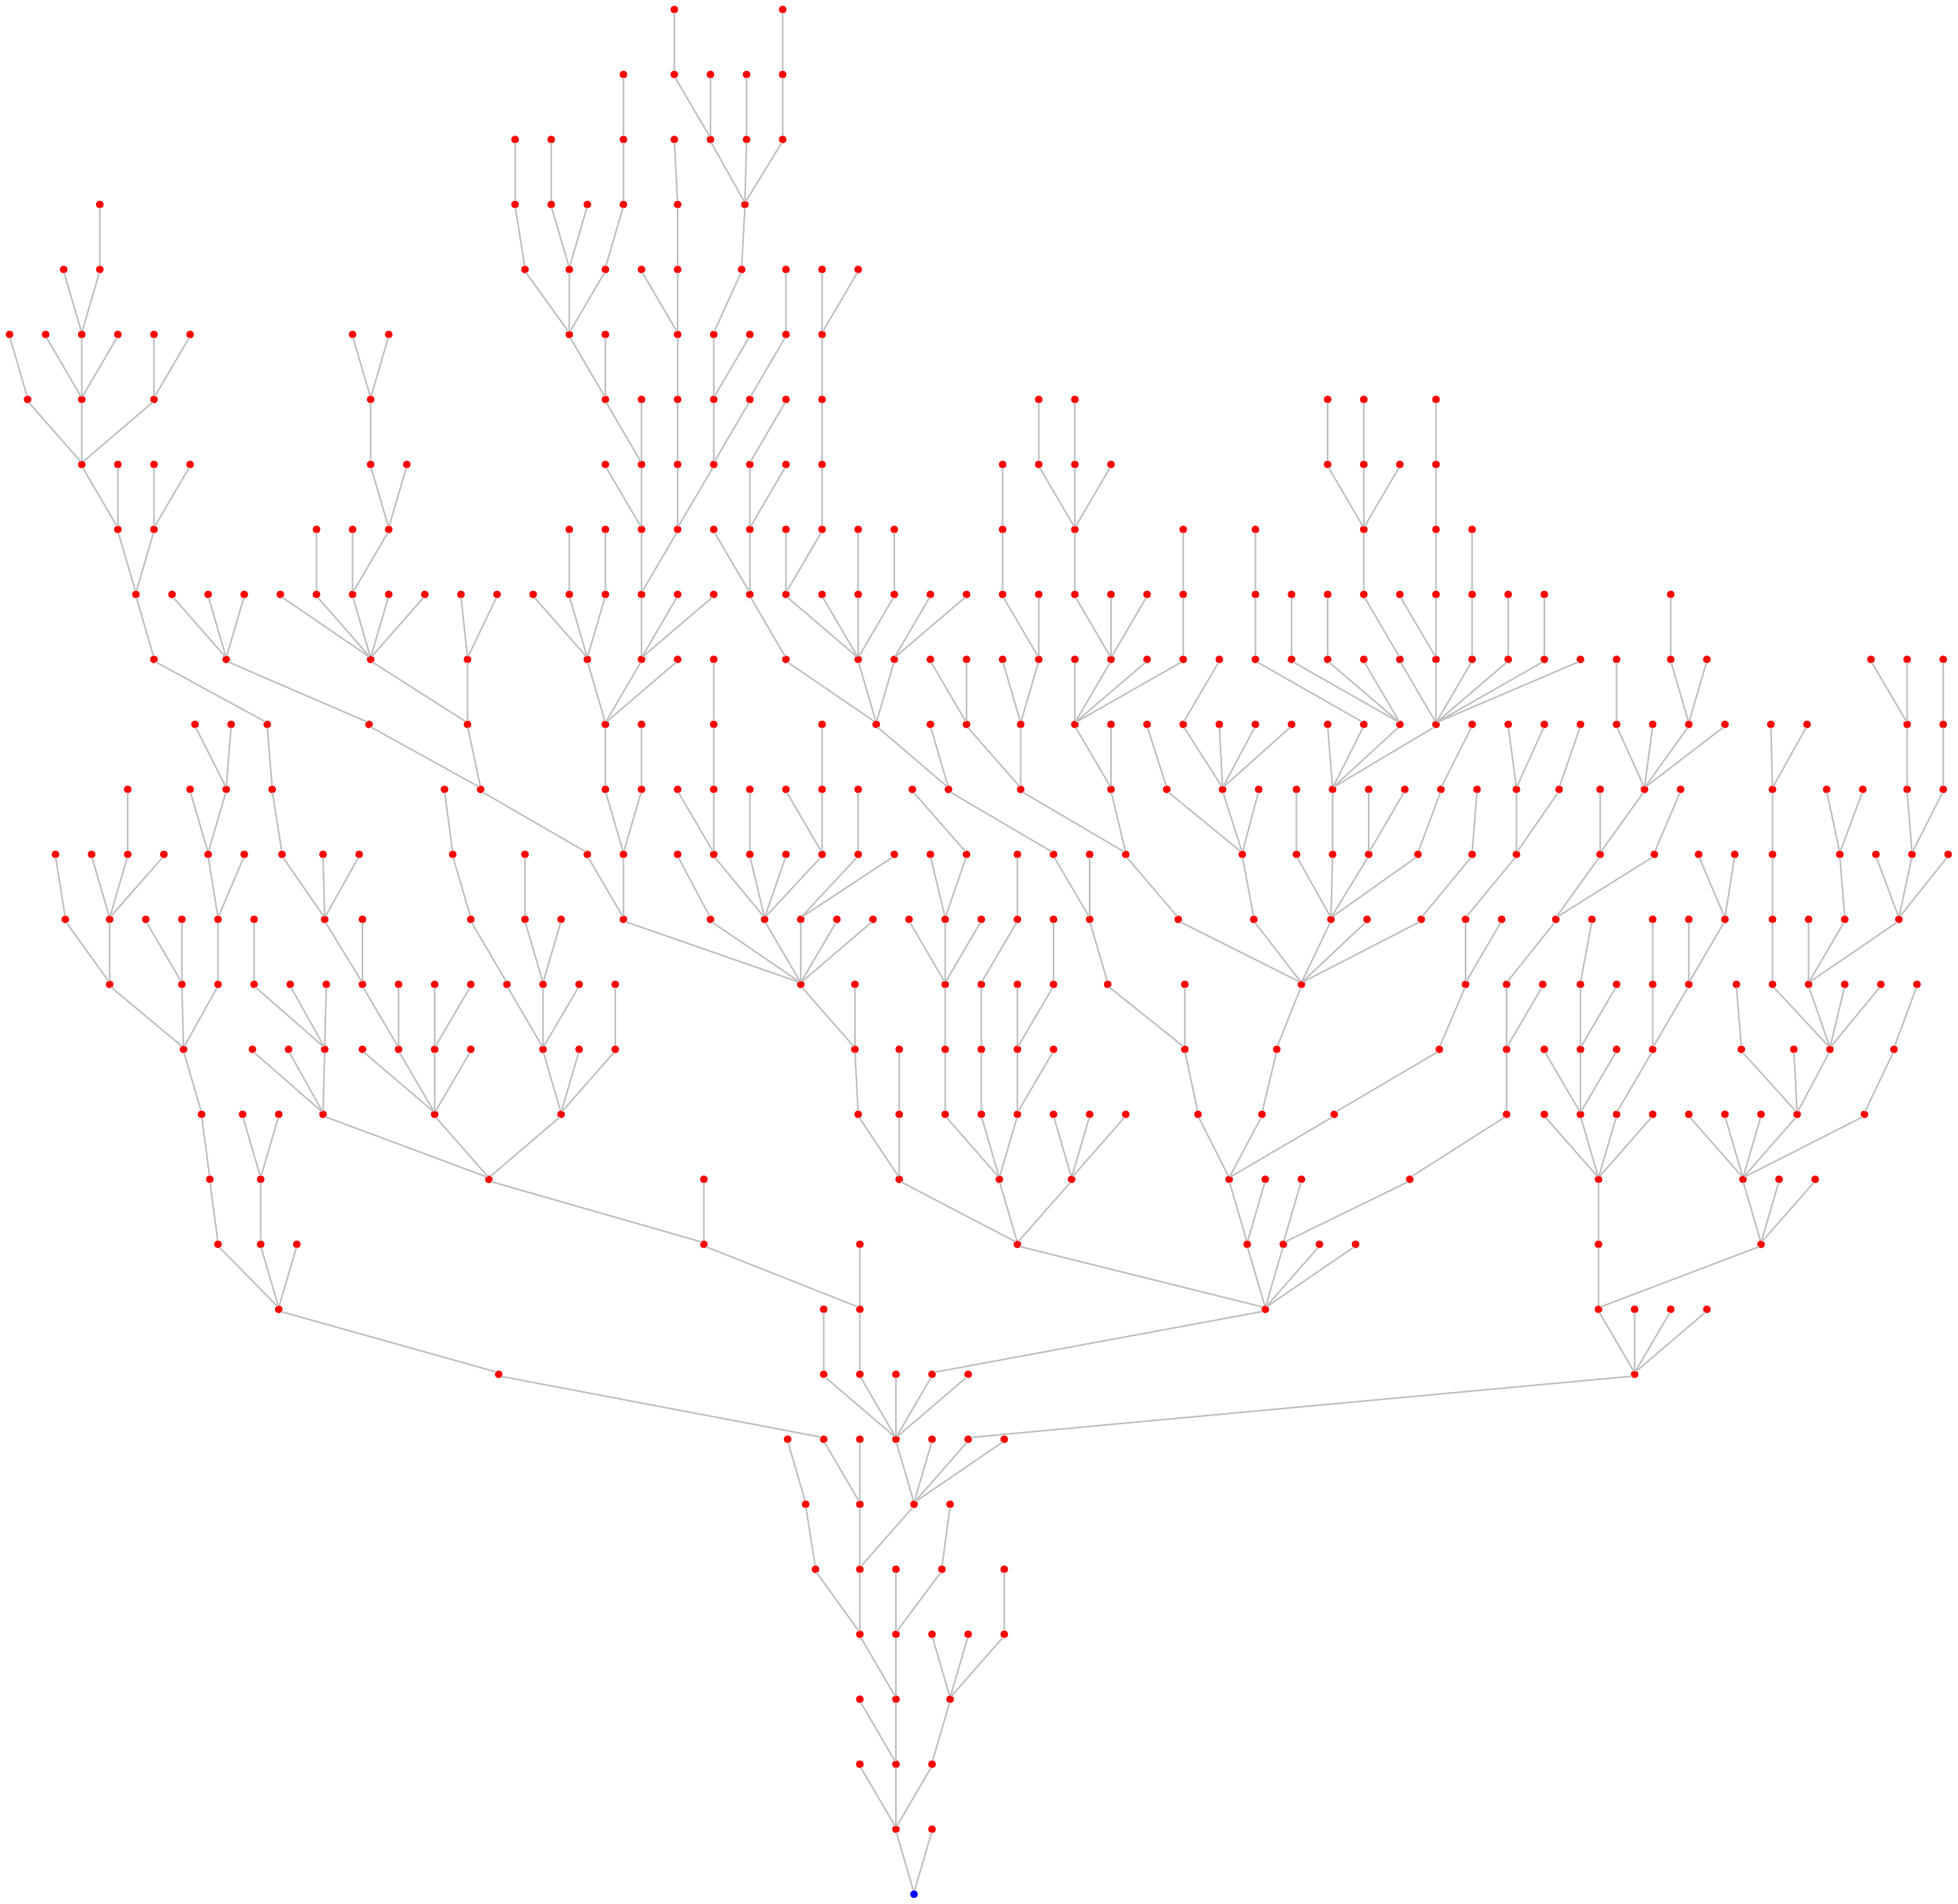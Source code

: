 graph {
	0 [color=blue shape=point]
	54 [color=red shape=point]
	54 -- 0 [color=gray]
	375 [color=red shape=point]
	375 -- 54 [color=gray]
	7 [color=red shape=point]
	7 -- 54 [color=gray]
	467 [color=red shape=point]
	467 -- 0 [color=gray]
	413 [color=red shape=point]
	413 -- 7 [color=gray]
	497 [color=red shape=point]
	497 -- 7 [color=gray]
	133 [color=red shape=point]
	133 -- 497 [color=gray]
	202 [color=red shape=point]
	202 -- 133 [color=gray]
	269 [color=red shape=point]
	269 -- 133 [color=gray]
	84 [color=red shape=point]
	84 -- 269 [color=gray]
	112 [color=red shape=point]
	112 -- 269 [color=gray]
	329 [color=red shape=point]
	329 -- 112 [color=gray]
	446 [color=red shape=point]
	446 -- 329 [color=gray]
	30 [color=red shape=point]
	30 -- 329 [color=gray]
	154 [color=red shape=point]
	154 -- 30 [color=gray]
	159 [color=red shape=point]
	159 -- 154 [color=gray]
	261 [color=red shape=point]
	261 -- 329 [color=gray]
	225 [color=red shape=point]
	225 -- 84 [color=gray]
	125 [color=red shape=point]
	125 -- 225 [color=gray]
	34 [color=red shape=point]
	34 -- 125 [color=gray]
	411 [color=red shape=point]
	411 -- 34 [color=gray]
	203 [color=red shape=point]
	203 -- 411 [color=gray]
	305 [color=red shape=point]
	305 -- 203 [color=gray]
	389 [color=red shape=point]
	389 -- 34 [color=gray]
	156 [color=red shape=point]
	156 -- 159 [color=gray]
	95 [color=red shape=point]
	95 -- 156 [color=gray]
	52 [color=red shape=point]
	52 -- 95 [color=gray]
	209 [color=red shape=point]
	209 -- 156 [color=gray]
	220 [color=red shape=point]
	220 -- 209 [color=gray]
	88 [color=red shape=point]
	88 -- 95 [color=gray]
	104 [color=red shape=point]
	104 -- 209 [color=gray]
	418 [color=red shape=point]
	418 -- 104 [color=gray]
	399 [color=red shape=point]
	399 -- 418 [color=gray]
	168 [color=red shape=point]
	168 -- 399 [color=gray]
	302 [color=red shape=point]
	302 -- 168 [color=gray]
	310 [color=red shape=point]
	310 -- 302 [color=gray]
	488 [color=red shape=point]
	488 -- 112 [color=gray]
	473 [color=red shape=point]
	473 -- 202 [color=gray]
	204 [color=red shape=point]
	204 -- 329 [color=gray]
	134 [color=red shape=point]
	134 -- 204 [color=gray]
	50 [color=red shape=point]
	50 -- 134 [color=gray]
	402 [color=red shape=point]
	402 -- 134 [color=gray]
	161 [color=red shape=point]
	161 -- 50 [color=gray]
	279 [color=red shape=point]
	279 -- 134 [color=gray]
	179 [color=red shape=point]
	179 -- 279 [color=gray]
	198 [color=red shape=point]
	198 -- 402 [color=gray]
	400 [color=red shape=point]
	400 -- 198 [color=gray]
	80 [color=red shape=point]
	80 -- 400 [color=gray]
	62 [color=red shape=point]
	62 -- 161 [color=gray]
	66 [color=red shape=point]
	66 -- 62 [color=gray]
	404 [color=red shape=point]
	404 -- 66 [color=gray]
	137 [color=red shape=point]
	137 -- 404 [color=gray]
	100 [color=red shape=point]
	100 -- 137 [color=gray]
	265 [color=red shape=point]
	265 -- 404 [color=gray]
	233 [color=red shape=point]
	233 -- 265 [color=gray]
	35 [color=red shape=point]
	35 -- 404 [color=gray]
	197 [color=red shape=point]
	197 -- 35 [color=gray]
	260 [color=red shape=point]
	260 -- 35 [color=gray]
	436 [color=red shape=point]
	436 -- 260 [color=gray]
	470 [color=red shape=point]
	470 -- 197 [color=gray]
	222 [color=red shape=point]
	222 -- 198 [color=gray]
	432 [color=red shape=point]
	432 -- 222 [color=gray]
	490 [color=red shape=point]
	490 -- 432 [color=gray]
	115 [color=red shape=point]
	115 -- 490 [color=gray]
	425 [color=red shape=point]
	425 -- 115 [color=gray]
	311 [color=red shape=point]
	311 -- 425 [color=gray]
	33 [color=red shape=point]
	33 -- 490 [color=gray]
	274 [color=red shape=point]
	274 -- 425 [color=gray]
	109 [color=red shape=point]
	109 -- 311 [color=gray]
	183 [color=red shape=point]
	183 -- 109 [color=gray]
	26 [color=red shape=point]
	26 -- 33 [color=gray]
	140 [color=red shape=point]
	140 -- 26 [color=gray]
	131 [color=red shape=point]
	131 -- 140 [color=gray]
	441 [color=red shape=point]
	441 -- 311 [color=gray]
	29 [color=red shape=point]
	29 -- 441 [color=gray]
	71 [color=red shape=point]
	71 -- 137 [color=gray]
	492 [color=red shape=point]
	492 -- 161 [color=gray]
	295 [color=red shape=point]
	295 -- 50 [color=gray]
	195 [color=red shape=point]
	195 -- 295 [color=gray]
	208 [color=red shape=point]
	208 -- 195 [color=gray]
	187 [color=red shape=point]
	187 -- 208 [color=gray]
	231 [color=red shape=point]
	231 -- 187 [color=gray]
	105 [color=red shape=point]
	105 -- 295 [color=gray]
	253 [color=red shape=point]
	253 -- 105 [color=gray]
	122 [color=red shape=point]
	122 -- 253 [color=gray]
	469 [color=red shape=point]
	469 -- 122 [color=gray]
	169 [color=red shape=point]
	169 -- 469 [color=gray]
	258 [color=red shape=point]
	258 -- 490 [color=gray]
	472 [color=red shape=point]
	472 -- 258 [color=gray]
	126 [color=red shape=point]
	126 -- 258 [color=gray]
	355 [color=red shape=point]
	355 -- 126 [color=gray]
	334 [color=red shape=point]
	334 -- 355 [color=gray]
	174 [color=red shape=point]
	174 -- 355 [color=gray]
	282 [color=red shape=point]
	282 -- 174 [color=gray]
	278 [color=red shape=point]
	278 -- 50 [color=gray]
	58 [color=red shape=point]
	58 -- 278 [color=gray]
	426 [color=red shape=point]
	426 -- 274 [color=gray]
	72 [color=red shape=point]
	72 -- 426 [color=gray]
	270 [color=red shape=point]
	270 -- 490 [color=gray]
	298 [color=red shape=point]
	298 -- 258 [color=gray]
	146 [color=red shape=point]
	146 -- 71 [color=gray]
	343 [color=red shape=point]
	343 -- 146 [color=gray]
	315 [color=red shape=point]
	315 -- 343 [color=gray]
	496 [color=red shape=point]
	496 -- 315 [color=gray]
	28 [color=red shape=point]
	28 -- 343 [color=gray]
	333 [color=red shape=point]
	333 -- 28 [color=gray]
	319 [color=red shape=point]
	319 -- 28 [color=gray]
	27 [color=red shape=point]
	27 -- 333 [color=gray]
	360 [color=red shape=point]
	360 -- 27 [color=gray]
	412 [color=red shape=point]
	412 -- 27 [color=gray]
	283 [color=red shape=point]
	283 -- 412 [color=gray]
	1 [color=red shape=point]
	1 -- 283 [color=gray]
	303 [color=red shape=point]
	303 -- 1 [color=gray]
	438 [color=red shape=point]
	438 -- 303 [color=gray]
	210 [color=red shape=point]
	210 -- 28 [color=gray]
	372 [color=red shape=point]
	372 -- 315 [color=gray]
	451 [color=red shape=point]
	451 -- 372 [color=gray]
	128 [color=red shape=point]
	128 -- 80 [color=gray]
	273 [color=red shape=point]
	273 -- 128 [color=gray]
	207 [color=red shape=point]
	207 -- 273 [color=gray]
	405 [color=red shape=point]
	405 -- 187 [color=gray]
	330 [color=red shape=point]
	330 -- 405 [color=gray]
	239 [color=red shape=point]
	239 -- 405 [color=gray]
	448 [color=red shape=point]
	448 -- 239 [color=gray]
	46 [color=red shape=point]
	46 -- 1 [color=gray]
	415 [color=red shape=point]
	415 -- 46 [color=gray]
	173 [color=red shape=point]
	173 -- 46 [color=gray]
	36 [color=red shape=point]
	36 -- 415 [color=gray]
	384 [color=red shape=point]
	384 -- 134 [color=gray]
	358 [color=red shape=point]
	358 -- 333 [color=gray]
	291 [color=red shape=point]
	291 -- 358 [color=gray]
	57 [color=red shape=point]
	57 -- 291 [color=gray]
	484 [color=red shape=point]
	484 -- 57 [color=gray]
	364 [color=red shape=point]
	364 -- 305 [color=gray]
	166 [color=red shape=point]
	166 -- 364 [color=gray]
	477 [color=red shape=point]
	477 -- 166 [color=gray]
	221 [color=red shape=point]
	221 -- 364 [color=gray]
	85 [color=red shape=point]
	85 -- 221 [color=gray]
	129 [color=red shape=point]
	129 -- 166 [color=gray]
	287 [color=red shape=point]
	287 -- 129 [color=gray]
	323 [color=red shape=point]
	323 -- 389 [color=gray]
	312 [color=red shape=point]
	312 -- 355 [color=gray]
	455 [color=red shape=point]
	455 -- 312 [color=gray]
	237 [color=red shape=point]
	237 -- 455 [color=gray]
	398 [color=red shape=point]
	398 -- 80 [color=gray]
	216 [color=red shape=point]
	216 -- 100 [color=gray]
	37 [color=red shape=point]
	37 -- 216 [color=gray]
	223 [color=red shape=point]
	223 -- 216 [color=gray]
	309 [color=red shape=point]
	309 -- 223 [color=gray]
	67 [color=red shape=point]
	67 -- 309 [color=gray]
	280 [color=red shape=point]
	280 -- 309 [color=gray]
	386 [color=red shape=point]
	386 -- 280 [color=gray]
	461 [color=red shape=point]
	461 -- 37 [color=gray]
	142 [color=red shape=point]
	142 -- 461 [color=gray]
	296 [color=red shape=point]
	296 -- 223 [color=gray]
	158 [color=red shape=point]
	158 -- 309 [color=gray]
	254 [color=red shape=point]
	254 -- 158 [color=gray]
	365 [color=red shape=point]
	365 -- 158 [color=gray]
	482 [color=red shape=point]
	482 -- 438 [color=gray]
	322 [color=red shape=point]
	322 -- 104 [color=gray]
	139 [color=red shape=point]
	139 -- 278 [color=gray]
	369 [color=red shape=point]
	369 -- 35 [color=gray]
	445 [color=red shape=point]
	445 -- 358 [color=gray]
	44 [color=red shape=point]
	44 -- 445 [color=gray]
	499 [color=red shape=point]
	499 -- 44 [color=gray]
	91 [color=red shape=point]
	91 -- 499 [color=gray]
	366 [color=red shape=point]
	366 -- 91 [color=gray]
	38 [color=red shape=point]
	38 -- 366 [color=gray]
	320 [color=red shape=point]
	320 -- 445 [color=gray]
	339 [color=red shape=point]
	339 -- 320 [color=gray]
	396 [color=red shape=point]
	396 -- 339 [color=gray]
	13 [color=red shape=point]
	13 -- 154 [color=gray]
	22 [color=red shape=point]
	22 -- 484 [color=gray]
	423 [color=red shape=point]
	423 -- 198 [color=gray]
	394 [color=red shape=point]
	394 -- 423 [color=gray]
	342 [color=red shape=point]
	342 -- 26 [color=gray]
	48 [color=red shape=point]
	48 -- 156 [color=gray]
	243 [color=red shape=point]
	243 -- 48 [color=gray]
	45 [color=red shape=point]
	45 -- 48 [color=gray]
	107 [color=red shape=point]
	107 -- 48 [color=gray]
	335 [color=red shape=point]
	335 -- 243 [color=gray]
	98 [color=red shape=point]
	98 -- 335 [color=gray]
	19 [color=red shape=point]
	19 -- 109 [color=gray]
	408 [color=red shape=point]
	408 -- 355 [color=gray]
	127 [color=red shape=point]
	127 -- 408 [color=gray]
	145 [color=red shape=point]
	145 -- 408 [color=gray]
	397 [color=red shape=point]
	397 -- 145 [color=gray]
	429 [color=red shape=point]
	429 -- 426 [color=gray]
	234 [color=red shape=point]
	234 -- 429 [color=gray]
	331 [color=red shape=point]
	331 -- 429 [color=gray]
	460 [color=red shape=point]
	460 -- 234 [color=gray]
	401 [color=red shape=point]
	401 -- 460 [color=gray]
	228 [color=red shape=point]
	228 -- 401 [color=gray]
	56 [color=red shape=point]
	56 -- 429 [color=gray]
	301 [color=red shape=point]
	301 -- 394 [color=gray]
	79 [color=red shape=point]
	79 -- 301 [color=gray]
	277 [color=red shape=point]
	277 -- 79 [color=gray]
	106 [color=red shape=point]
	106 -- 277 [color=gray]
	230 [color=red shape=point]
	230 -- 106 [color=gray]
	132 [color=red shape=point]
	132 -- 484 [color=gray]
	424 [color=red shape=point]
	424 -- 296 [color=gray]
	416 [color=red shape=point]
	416 -- 404 [color=gray]
	74 [color=red shape=point]
	74 -- 416 [color=gray]
	149 [color=red shape=point]
	149 -- 416 [color=gray]
	87 [color=red shape=point]
	87 -- 461 [color=gray]
	108 [color=red shape=point]
	108 -- 278 [color=gray]
	297 [color=red shape=point]
	297 -- 295 [color=gray]
	341 [color=red shape=point]
	341 -- 297 [color=gray]
	442 [color=red shape=point]
	442 -- 297 [color=gray]
	352 [color=red shape=point]
	352 -- 341 [color=gray]
	113 [color=red shape=point]
	113 -- 399 [color=gray]
	65 [color=red shape=point]
	65 -- 209 [color=gray]
	144 [color=red shape=point]
	144 -- 65 [color=gray]
	444 [color=red shape=point]
	444 -- 460 [color=gray]
	18 [color=red shape=point]
	18 -- 444 [color=gray]
	152 [color=red shape=point]
	152 -- 341 [color=gray]
	9 [color=red shape=point]
	9 -- 152 [color=gray]
	371 [color=red shape=point]
	371 -- 366 [color=gray]
	148 [color=red shape=point]
	148 -- 371 [color=gray]
	380 [color=red shape=point]
	380 -- 65 [color=gray]
	285 [color=red shape=point]
	285 -- 418 [color=gray]
	268 [color=red shape=point]
	268 -- 98 [color=gray]
	328 [color=red shape=point]
	328 -- 268 [color=gray]
	248 [color=red shape=point]
	248 -- 112 [color=gray]
	347 [color=red shape=point]
	347 -- 248 [color=gray]
	155 [color=red shape=point]
	155 -- 347 [color=gray]
	211 [color=red shape=point]
	211 -- 155 [color=gray]
	138 [color=red shape=point]
	138 -- 155 [color=gray]
	450 [color=red shape=point]
	450 -- 138 [color=gray]
	157 [color=red shape=point]
	157 -- 450 [color=gray]
	428 [color=red shape=point]
	428 -- 450 [color=gray]
	483 [color=red shape=point]
	483 -- 450 [color=gray]
	475 [color=red shape=point]
	475 -- 347 [color=gray]
	456 [color=red shape=point]
	456 -- 211 [color=gray]
	20 [color=red shape=point]
	20 -- 456 [color=gray]
	150 [color=red shape=point]
	150 -- 456 [color=gray]
	10 [color=red shape=point]
	10 -- 150 [color=gray]
	336 [color=red shape=point]
	336 -- 456 [color=gray]
	53 [color=red shape=point]
	53 -- 336 [color=gray]
	89 [color=red shape=point]
	89 -- 53 [color=gray]
	110 [color=red shape=point]
	110 -- 53 [color=gray]
	306 [color=red shape=point]
	306 -- 89 [color=gray]
	63 [color=red shape=point]
	63 -- 110 [color=gray]
	457 [color=red shape=point]
	457 -- 456 [color=gray]
	75 [color=red shape=point]
	75 -- 54 [color=gray]
	92 [color=red shape=point]
	92 -- 75 [color=gray]
	498 [color=red shape=point]
	498 -- 92 [color=gray]
	350 [color=red shape=point]
	350 -- 92 [color=gray]
	420 [color=red shape=point]
	420 -- 92 [color=gray]
	257 [color=red shape=point]
	257 -- 420 [color=gray]
	99 [color=red shape=point]
	99 -- 366 [color=gray]
	212 [color=red shape=point]
	212 -- 74 [color=gray]
	103 [color=red shape=point]
	103 -- 329 [color=gray]
	118 [color=red shape=point]
	118 -- 408 [color=gray]
	410 [color=red shape=point]
	410 -- 118 [color=gray]
	354 [color=red shape=point]
	354 -- 342 [color=gray]
	252 [color=red shape=point]
	252 -- 354 [color=gray]
	275 [color=red shape=point]
	275 -- 310 [color=gray]
	313 [color=red shape=point]
	313 -- 275 [color=gray]
	414 [color=red shape=point]
	414 -- 313 [color=gray]
	321 [color=red shape=point]
	321 -- 414 [color=gray]
	121 [color=red shape=point]
	121 -- 321 [color=gray]
	193 [color=red shape=point]
	193 -- 321 [color=gray]
	8 [color=red shape=point]
	8 -- 414 [color=gray]
	188 [color=red shape=point]
	188 -- 193 [color=gray]
	493 [color=red shape=point]
	493 -- 313 [color=gray]
	430 [color=red shape=point]
	430 -- 493 [color=gray]
	388 [color=red shape=point]
	388 -- 258 [color=gray]
	180 [color=red shape=point]
	180 -- 388 [color=gray]
	406 [color=red shape=point]
	406 -- 180 [color=gray]
	379 [color=red shape=point]
	379 -- 138 [color=gray]
	266 [color=red shape=point]
	266 -- 207 [color=gray]
	344 [color=red shape=point]
	344 -- 26 [color=gray]
	224 [color=red shape=point]
	224 -- 38 [color=gray]
	308 [color=red shape=point]
	308 -- 224 [color=gray]
	120 [color=red shape=point]
	120 -- 450 [color=gray]
	332 [color=red shape=point]
	332 -- 120 [color=gray]
	32 [color=red shape=point]
	32 -- 120 [color=gray]
	392 [color=red shape=point]
	392 -- 120 [color=gray]
	377 [color=red shape=point]
	377 -- 392 [color=gray]
	304 [color=red shape=point]
	304 -- 392 [color=gray]
	281 [color=red shape=point]
	281 -- 304 [color=gray]
	433 [color=red shape=point]
	433 -- 304 [color=gray]
	215 [color=red shape=point]
	215 -- 304 [color=gray]
	316 [color=red shape=point]
	316 -- 215 [color=gray]
	93 [color=red shape=point]
	93 -- 215 [color=gray]
	370 [color=red shape=point]
	370 -- 93 [color=gray]
	476 [color=red shape=point]
	476 -- 215 [color=gray]
	462 [color=red shape=point]
	462 -- 370 [color=gray]
	385 [color=red shape=point]
	385 -- 462 [color=gray]
	381 [color=red shape=point]
	381 -- 450 [color=gray]
	90 [color=red shape=point]
	90 -- 381 [color=gray]
	171 [color=red shape=point]
	171 -- 90 [color=gray]
	474 [color=red shape=point]
	474 -- 279 [color=gray]
	229 [color=red shape=point]
	229 -- 474 [color=gray]
	83 [color=red shape=point]
	83 -- 229 [color=gray]
	348 [color=red shape=point]
	348 -- 83 [color=gray]
	390 [color=red shape=point]
	390 -- 83 [color=gray]
	177 [color=red shape=point]
	177 -- 348 [color=gray]
	232 [color=red shape=point]
	232 -- 177 [color=gray]
	213 [color=red shape=point]
	213 -- 232 [color=gray]
	345 [color=red shape=point]
	345 -- 177 [color=gray]
	12 [color=red shape=point]
	12 -- 345 [color=gray]
	70 [color=red shape=point]
	70 -- 232 [color=gray]
	69 [color=red shape=point]
	69 -- 70 [color=gray]
	376 [color=red shape=point]
	376 -- 69 [color=gray]
	494 [color=red shape=point]
	494 -- 70 [color=gray]
	236 [color=red shape=point]
	236 -- 70 [color=gray]
	219 [color=red shape=point]
	219 -- 236 [color=gray]
	143 [color=red shape=point]
	143 -- 236 [color=gray]
	76 [color=red shape=point]
	76 -- 70 [color=gray]
	363 [color=red shape=point]
	363 -- 1 [color=gray]
	458 [color=red shape=point]
	458 -- 298 [color=gray]
	21 [color=red shape=point]
	21 -- 243 [color=gray]
	244 [color=red shape=point]
	244 -- 21 [color=gray]
	481 [color=red shape=point]
	481 -- 244 [color=gray]
	288 [color=red shape=point]
	288 -- 21 [color=gray]
	31 [color=red shape=point]
	31 -- 315 [color=gray]
	73 [color=red shape=point]
	73 -- 31 [color=gray]
	452 [color=red shape=point]
	452 -- 408 [color=gray]
	324 [color=red shape=point]
	324 -- 106 [color=gray]
	294 [color=red shape=point]
	294 -- 460 [color=gray]
	276 [color=red shape=point]
	276 -- 342 [color=gray]
	39 [color=red shape=point]
	39 -- 34 [color=gray]
	318 [color=red shape=point]
	318 -- 497 [color=gray]
	218 [color=red shape=point]
	218 -- 318 [color=gray]
	421 [color=red shape=point]
	421 -- 318 [color=gray]
	199 [color=red shape=point]
	199 -- 421 [color=gray]
	480 [color=red shape=point]
	480 -- 392 [color=gray]
	435 [color=red shape=point]
	435 -- 266 [color=gray]
	293 [color=red shape=point]
	293 -- 435 [color=gray]
	447 [color=red shape=point]
	447 -- 293 [color=gray]
	227 [color=red shape=point]
	227 -- 447 [color=gray]
	307 [color=red shape=point]
	307 -- 447 [color=gray]
	437 [color=red shape=point]
	437 -- 307 [color=gray]
	471 [color=red shape=point]
	471 -- 437 [color=gray]
	245 [color=red shape=point]
	245 -- 435 [color=gray]
	24 [color=red shape=point]
	24 -- 245 [color=gray]
	4 [color=red shape=point]
	4 -- 24 [color=gray]
	289 [color=red shape=point]
	289 -- 245 [color=gray]
	314 [color=red shape=point]
	314 -- 24 [color=gray]
	77 [color=red shape=point]
	77 -- 452 [color=gray]
	378 [color=red shape=point]
	378 -- 298 [color=gray]
	359 [color=red shape=point]
	359 -- 277 [color=gray]
	163 [color=red shape=point]
	163 -- 359 [color=gray]
	255 [color=red shape=point]
	255 -- 145 [color=gray]
	185 [color=red shape=point]
	185 -- 255 [color=gray]
	41 [color=red shape=point]
	41 -- 110 [color=gray]
	340 [color=red shape=point]
	340 -- 41 [color=gray]
	247 [color=red shape=point]
	247 -- 433 [color=gray]
	338 [color=red shape=point]
	338 -- 247 [color=gray]
	49 [color=red shape=point]
	49 -- 283 [color=gray]
	5 [color=red shape=point]
	5 -- 441 [color=gray]
	153 [color=red shape=point]
	153 -- 5 [color=gray]
	453 [color=red shape=point]
	453 -- 153 [color=gray]
	464 [color=red shape=point]
	464 -- 453 [color=gray]
	61 [color=red shape=point]
	61 -- 5 [color=gray]
	327 [color=red shape=point]
	327 -- 342 [color=gray]
	136 [color=red shape=point]
	136 -- 197 [color=gray]
	407 [color=red shape=point]
	407 -- 136 [color=gray]
	251 [color=red shape=point]
	251 -- 407 [color=gray]
	124 [color=red shape=point]
	124 -- 129 [color=gray]
	190 [color=red shape=point]
	190 -- 245 [color=gray]
	119 [color=red shape=point]
	119 -- 190 [color=gray]
	346 [color=red shape=point]
	346 -- 312 [color=gray]
	485 [color=red shape=point]
	485 -- 346 [color=gray]
	47 [color=red shape=point]
	47 -- 490 [color=gray]
	325 [color=red shape=point]
	325 -- 47 [color=gray]
	206 [color=red shape=point]
	206 -- 325 [color=gray]
	117 [color=red shape=point]
	117 -- 408 [color=gray]
	101 [color=red shape=point]
	101 -- 71 [color=gray]
	160 [color=red shape=point]
	160 -- 309 [color=gray]
	374 [color=red shape=point]
	374 -- 307 [color=gray]
	292 [color=red shape=point]
	292 -- 296 [color=gray]
	431 [color=red shape=point]
	431 -- 138 [color=gray]
	135 [color=red shape=point]
	135 -- 93 [color=gray]
	417 [color=red shape=point]
	417 -- 135 [color=gray]
	181 [color=red shape=point]
	181 -- 417 [color=gray]
	11 [color=red shape=point]
	11 -- 473 [color=gray]
	2 [color=red shape=point]
	2 -- 129 [color=gray]
	15 [color=red shape=point]
	15 -- 314 [color=gray]
	256 [color=red shape=point]
	256 -- 15 [color=gray]
	249 [color=red shape=point]
	249 -- 256 [color=gray]
	422 [color=red shape=point]
	422 -- 249 [color=gray]
	240 [color=red shape=point]
	240 -- 249 [color=gray]
	367 [color=red shape=point]
	367 -- 363 [color=gray]
	191 [color=red shape=point]
	191 -- 367 [color=gray]
	16 [color=red shape=point]
	16 -- 191 [color=gray]
	151 [color=red shape=point]
	151 -- 426 [color=gray]
	351 [color=red shape=point]
	351 -- 404 [color=gray]
	286 [color=red shape=point]
	286 -- 347 [color=gray]
	242 [color=red shape=point]
	242 -- 134 [color=gray]
	214 [color=red shape=point]
	214 -- 35 [color=gray]
	478 [color=red shape=point]
	478 -- 214 [color=gray]
	382 [color=red shape=point]
	382 -- 209 [color=gray]
	194 [color=red shape=point]
	194 -- 193 [color=gray]
	235 [color=red shape=point]
	235 -- 194 [color=gray]
	491 [color=red shape=point]
	491 -- 194 [color=gray]
	81 [color=red shape=point]
	81 -- 127 [color=gray]
	165 [color=red shape=point]
	165 -- 81 [color=gray]
	102 [color=red shape=point]
	102 -- 165 [color=gray]
	246 [color=red shape=point]
	246 -- 165 [color=gray]
	6 [color=red shape=point]
	6 -- 246 [color=gray]
	489 [color=red shape=point]
	489 -- 364 [color=gray]
	178 [color=red shape=point]
	178 -- 489 [color=gray]
	262 [color=red shape=point]
	262 -- 178 [color=gray]
	68 [color=red shape=point]
	68 -- 178 [color=gray]
	123 [color=red shape=point]
	123 -- 262 [color=gray]
	434 [color=red shape=point]
	434 -- 262 [color=gray]
	466 [color=red shape=point]
	466 -- 434 [color=gray]
	357 [color=red shape=point]
	357 -- 66 [color=gray]
	241 [color=red shape=point]
	241 -- 150 [color=gray]
	439 [color=red shape=point]
	439 -- 241 [color=gray]
	51 [color=red shape=point]
	51 -- 439 [color=gray]
	356 [color=red shape=point]
	356 -- 101 [color=gray]
	172 [color=red shape=point]
	172 -- 117 [color=gray]
	238 [color=red shape=point]
	238 -- 347 [color=gray]
	23 [color=red shape=point]
	23 -- 219 [color=gray]
	167 [color=red shape=point]
	167 -- 95 [color=gray]
	42 [color=red shape=point]
	42 -- 167 [color=gray]
	200 [color=red shape=point]
	200 -- 42 [color=gray]
	201 [color=red shape=point]
	201 -- 167 [color=gray]
	272 [color=red shape=point]
	272 -- 435 [color=gray]
	387 [color=red shape=point]
	387 -- 272 [color=gray]
	487 [color=red shape=point]
	487 -- 214 [color=gray]
	184 [color=red shape=point]
	184 -- 167 [color=gray]
	391 [color=red shape=point]
	391 -- 399 [color=gray]
	162 [color=red shape=point]
	162 -- 426 [color=gray]
	290 [color=red shape=point]
	290 -- 162 [color=gray]
	440 [color=red shape=point]
	440 -- 290 [color=gray]
	60 [color=red shape=point]
	60 -- 132 [color=gray]
	264 [color=red shape=point]
	264 -- 60 [color=gray]
	419 [color=red shape=point]
	419 -- 107 [color=gray]
	55 [color=red shape=point]
	55 -- 377 [color=gray]
	479 [color=red shape=point]
	479 -- 55 [color=gray]
	217 [color=red shape=point]
	217 -- 479 [color=gray]
	43 [color=red shape=point]
	43 -- 217 [color=gray]
	147 [color=red shape=point]
	147 -- 312 [color=gray]
	317 [color=red shape=point]
	317 -- 273 [color=gray]
	443 [color=red shape=point]
	443 -- 434 [color=gray]
	353 [color=red shape=point]
	353 -- 84 [color=gray]
	463 [color=red shape=point]
	463 -- 461 [color=gray]
	271 [color=red shape=point]
	271 -- 121 [color=gray]
	25 [color=red shape=point]
	25 -- 487 [color=gray]
	326 [color=red shape=point]
	326 -- 41 [color=gray]
	170 [color=red shape=point]
	170 -- 492 [color=gray]
	175 [color=red shape=point]
	175 -- 491 [color=gray]
	259 [color=red shape=point]
	259 -- 245 [color=gray]
	250 [color=red shape=point]
	250 -- 259 [color=gray]
	94 [color=red shape=point]
	94 -- 99 [color=gray]
	403 [color=red shape=point]
	403 -- 94 [color=gray]
	368 [color=red shape=point]
	368 -- 472 [color=gray]
	454 [color=red shape=point]
	454 -- 266 [color=gray]
	299 [color=red shape=point]
	299 -- 150 [color=gray]
	97 [color=red shape=point]
	97 -- 365 [color=gray]
	111 [color=red shape=point]
	111 -- 97 [color=gray]
	192 [color=red shape=point]
	192 -- 111 [color=gray]
	349 [color=red shape=point]
	349 -- 102 [color=gray]
	182 [color=red shape=point]
	182 -- 343 [color=gray]
	176 [color=red shape=point]
	176 -- 165 [color=gray]
	373 [color=red shape=point]
	373 -- 412 [color=gray]
	205 [color=red shape=point]
	205 -- 193 [color=gray]
	486 [color=red shape=point]
	486 -- 241 [color=gray]
	116 [color=red shape=point]
	116 -- 323 [color=gray]
	409 [color=red shape=point]
	409 -- 321 [color=gray]
	78 [color=red shape=point]
	78 -- 409 [color=gray]
	362 [color=red shape=point]
	362 -- 409 [color=gray]
	96 [color=red shape=point]
	96 -- 365 [color=gray]
	130 [color=red shape=point]
	130 -- 243 [color=gray]
	14 [color=red shape=point]
	14 -- 404 [color=gray]
	284 [color=red shape=point]
	284 -- 221 [color=gray]
	449 [color=red shape=point]
	449 -- 44 [color=gray]
	64 [color=red shape=point]
	64 -- 187 [color=gray]
	164 [color=red shape=point]
	164 -- 282 [color=gray]
	337 [color=red shape=point]
	337 -- 342 [color=gray]
	459 [color=red shape=point]
	459 -- 217 [color=gray]
	86 [color=red shape=point]
	86 -- 111 [color=gray]
	114 [color=red shape=point]
	114 -- 159 [color=gray]
	395 [color=red shape=point]
	395 -- 410 [color=gray]
	300 [color=red shape=point]
	300 -- 38 [color=gray]
	196 [color=red shape=point]
	196 -- 185 [color=gray]
	427 [color=red shape=point]
	427 -- 462 [color=gray]
	82 [color=red shape=point]
	82 -- 493 [color=gray]
	59 [color=red shape=point]
	59 -- 272 [color=gray]
	141 [color=red shape=point]
	141 -- 164 [color=gray]
	495 [color=red shape=point]
	495 -- 392 [color=gray]
	383 [color=red shape=point]
	383 -- 124 [color=gray]
	226 [color=red shape=point]
	226 -- 112 [color=gray]
	40 [color=red shape=point]
	40 -- 323 [color=gray]
	17 [color=red shape=point]
	17 -- 274 [color=gray]
	267 [color=red shape=point]
	267 -- 332 [color=gray]
	186 [color=red shape=point]
	186 -- 247 [color=gray]
	465 [color=red shape=point]
	465 -- 402 [color=gray]
	361 [color=red shape=point]
	361 -- 309 [color=gray]
	3 [color=red shape=point]
	3 -- 301 [color=gray]
	393 [color=red shape=point]
	393 -- 196 [color=gray]
	263 [color=red shape=point]
	263 -- 477 [color=gray]
	468 [color=red shape=point]
	468 -- 408 [color=gray]
	189 [color=red shape=point]
	189 -- 446 [color=gray]
}
